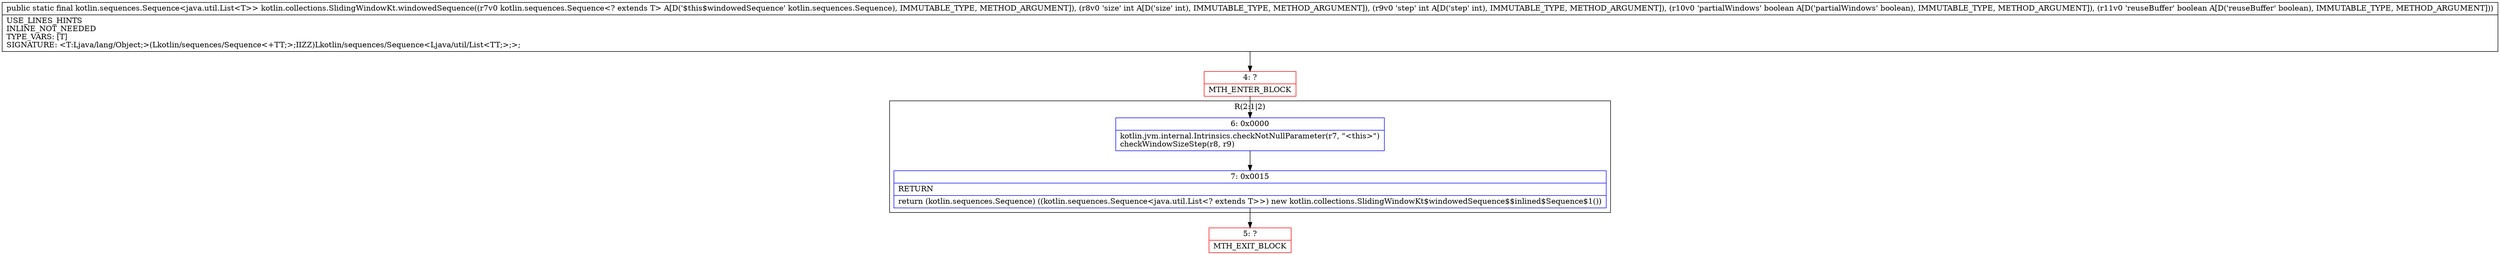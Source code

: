 digraph "CFG forkotlin.collections.SlidingWindowKt.windowedSequence(Lkotlin\/sequences\/Sequence;IIZZ)Lkotlin\/sequences\/Sequence;" {
subgraph cluster_Region_1280950825 {
label = "R(2:1|2)";
node [shape=record,color=blue];
Node_6 [shape=record,label="{6\:\ 0x0000|kotlin.jvm.internal.Intrinsics.checkNotNullParameter(r7, \"\<this\>\")\lcheckWindowSizeStep(r8, r9)\l}"];
Node_7 [shape=record,label="{7\:\ 0x0015|RETURN\l|return (kotlin.sequences.Sequence) ((kotlin.sequences.Sequence\<java.util.List\<? extends T\>\>) new kotlin.collections.SlidingWindowKt$windowedSequence$$inlined$Sequence$1())\l}"];
}
Node_4 [shape=record,color=red,label="{4\:\ ?|MTH_ENTER_BLOCK\l}"];
Node_5 [shape=record,color=red,label="{5\:\ ?|MTH_EXIT_BLOCK\l}"];
MethodNode[shape=record,label="{public static final kotlin.sequences.Sequence\<java.util.List\<T\>\> kotlin.collections.SlidingWindowKt.windowedSequence((r7v0 kotlin.sequences.Sequence\<? extends T\> A[D('$this$windowedSequence' kotlin.sequences.Sequence), IMMUTABLE_TYPE, METHOD_ARGUMENT]), (r8v0 'size' int A[D('size' int), IMMUTABLE_TYPE, METHOD_ARGUMENT]), (r9v0 'step' int A[D('step' int), IMMUTABLE_TYPE, METHOD_ARGUMENT]), (r10v0 'partialWindows' boolean A[D('partialWindows' boolean), IMMUTABLE_TYPE, METHOD_ARGUMENT]), (r11v0 'reuseBuffer' boolean A[D('reuseBuffer' boolean), IMMUTABLE_TYPE, METHOD_ARGUMENT]))  | USE_LINES_HINTS\lINLINE_NOT_NEEDED\lTYPE_VARS: [T]\lSIGNATURE: \<T:Ljava\/lang\/Object;\>(Lkotlin\/sequences\/Sequence\<+TT;\>;IIZZ)Lkotlin\/sequences\/Sequence\<Ljava\/util\/List\<TT;\>;\>;\l}"];
MethodNode -> Node_4;Node_6 -> Node_7;
Node_7 -> Node_5;
Node_4 -> Node_6;
}

